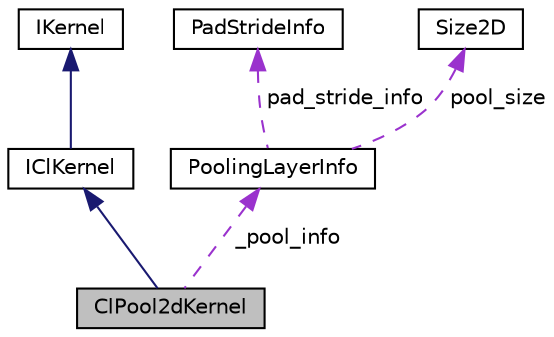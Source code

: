 digraph "ClPool2dKernel"
{
 // LATEX_PDF_SIZE
  edge [fontname="Helvetica",fontsize="10",labelfontname="Helvetica",labelfontsize="10"];
  node [fontname="Helvetica",fontsize="10",shape=record];
  Node1 [label="ClPool2dKernel",height=0.2,width=0.4,color="black", fillcolor="grey75", style="filled", fontcolor="black",tooltip="Interface for the pooling layer kernel."];
  Node2 -> Node1 [dir="back",color="midnightblue",fontsize="10",style="solid",fontname="Helvetica"];
  Node2 [label="IClKernel",height=0.2,width=0.4,color="black", fillcolor="white", style="filled",URL="$classarm__compute_1_1_i_c_l_kernel.xhtml",tooltip="Common interface for all the OpenCL kernels."];
  Node3 -> Node2 [dir="back",color="midnightblue",fontsize="10",style="solid",fontname="Helvetica"];
  Node3 [label="IKernel",height=0.2,width=0.4,color="black", fillcolor="white", style="filled",URL="$classarm__compute_1_1_i_kernel.xhtml",tooltip="Common information for all the kernels."];
  Node4 -> Node1 [dir="back",color="darkorchid3",fontsize="10",style="dashed",label=" _pool_info" ,fontname="Helvetica"];
  Node4 [label="PoolingLayerInfo",height=0.2,width=0.4,color="black", fillcolor="white", style="filled",URL="$structarm__compute_1_1_pooling_layer_info.xhtml",tooltip="Pooling Layer Information struct."];
  Node5 -> Node4 [dir="back",color="darkorchid3",fontsize="10",style="dashed",label=" pad_stride_info" ,fontname="Helvetica"];
  Node5 [label="PadStrideInfo",height=0.2,width=0.4,color="black", fillcolor="white", style="filled",URL="$classarm__compute_1_1_pad_stride_info.xhtml",tooltip=" "];
  Node6 -> Node4 [dir="back",color="darkorchid3",fontsize="10",style="dashed",label=" pool_size" ,fontname="Helvetica"];
  Node6 [label="Size2D",height=0.2,width=0.4,color="black", fillcolor="white", style="filled",URL="$classarm__compute_1_1_size2_d.xhtml",tooltip="Class for specifying the size of an image or rectangle."];
}
